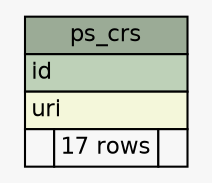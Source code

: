 // dot 2.26.3 on Linux 3.2.0-65-generic
// SchemaSpy rev 590
digraph "ps_crs" {
  graph [
    rankdir="RL"
    bgcolor="#f7f7f7"
    nodesep="0.18"
    ranksep="0.46"
    fontname="Helvetica"
    fontsize="11"
  ];
  node [
    fontname="Helvetica"
    fontsize="11"
    shape="plaintext"
  ];
  edge [
    arrowsize="0.8"
  ];
  "ps_crs" [
    label=<
    <TABLE BORDER="0" CELLBORDER="1" CELLSPACING="0" BGCOLOR="#ffffff">
      <TR><TD COLSPAN="3" BGCOLOR="#9bab96" ALIGN="CENTER">ps_crs</TD></TR>
      <TR><TD PORT="id" COLSPAN="3" BGCOLOR="#bed1b8" ALIGN="LEFT">id</TD></TR>
      <TR><TD PORT="uri" COLSPAN="3" BGCOLOR="#f4f7da" ALIGN="LEFT">uri</TD></TR>
      <TR><TD ALIGN="LEFT" BGCOLOR="#f7f7f7">  </TD><TD ALIGN="RIGHT" BGCOLOR="#f7f7f7">17 rows</TD><TD ALIGN="RIGHT" BGCOLOR="#f7f7f7">  </TD></TR>
    </TABLE>>
    URL="tables/ps_crs.html"
    tooltip="ps_crs"
  ];
}
